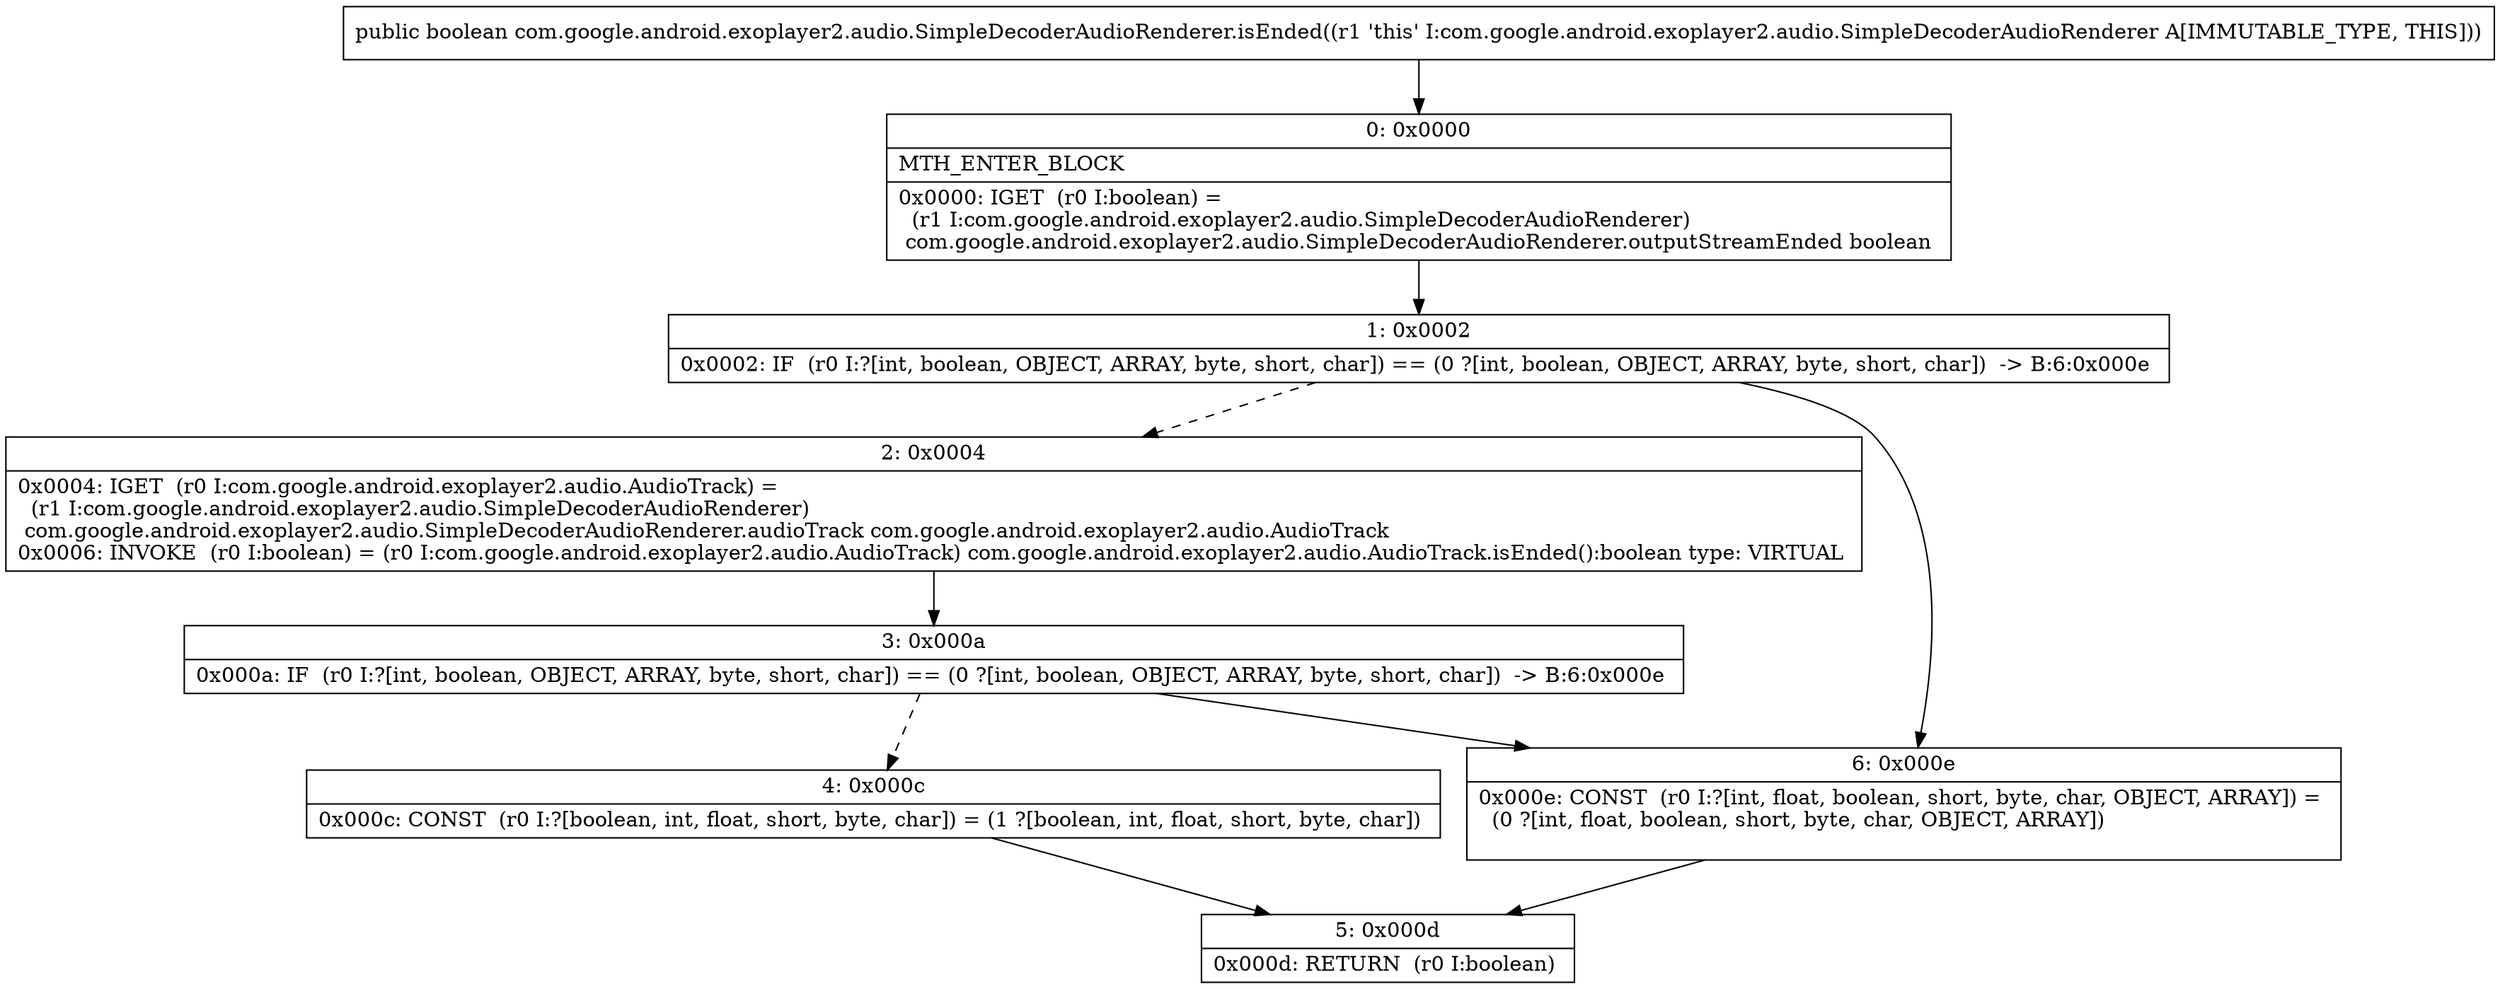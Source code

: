 digraph "CFG forcom.google.android.exoplayer2.audio.SimpleDecoderAudioRenderer.isEnded()Z" {
Node_0 [shape=record,label="{0\:\ 0x0000|MTH_ENTER_BLOCK\l|0x0000: IGET  (r0 I:boolean) = \l  (r1 I:com.google.android.exoplayer2.audio.SimpleDecoderAudioRenderer)\l com.google.android.exoplayer2.audio.SimpleDecoderAudioRenderer.outputStreamEnded boolean \l}"];
Node_1 [shape=record,label="{1\:\ 0x0002|0x0002: IF  (r0 I:?[int, boolean, OBJECT, ARRAY, byte, short, char]) == (0 ?[int, boolean, OBJECT, ARRAY, byte, short, char])  \-\> B:6:0x000e \l}"];
Node_2 [shape=record,label="{2\:\ 0x0004|0x0004: IGET  (r0 I:com.google.android.exoplayer2.audio.AudioTrack) = \l  (r1 I:com.google.android.exoplayer2.audio.SimpleDecoderAudioRenderer)\l com.google.android.exoplayer2.audio.SimpleDecoderAudioRenderer.audioTrack com.google.android.exoplayer2.audio.AudioTrack \l0x0006: INVOKE  (r0 I:boolean) = (r0 I:com.google.android.exoplayer2.audio.AudioTrack) com.google.android.exoplayer2.audio.AudioTrack.isEnded():boolean type: VIRTUAL \l}"];
Node_3 [shape=record,label="{3\:\ 0x000a|0x000a: IF  (r0 I:?[int, boolean, OBJECT, ARRAY, byte, short, char]) == (0 ?[int, boolean, OBJECT, ARRAY, byte, short, char])  \-\> B:6:0x000e \l}"];
Node_4 [shape=record,label="{4\:\ 0x000c|0x000c: CONST  (r0 I:?[boolean, int, float, short, byte, char]) = (1 ?[boolean, int, float, short, byte, char]) \l}"];
Node_5 [shape=record,label="{5\:\ 0x000d|0x000d: RETURN  (r0 I:boolean) \l}"];
Node_6 [shape=record,label="{6\:\ 0x000e|0x000e: CONST  (r0 I:?[int, float, boolean, short, byte, char, OBJECT, ARRAY]) = \l  (0 ?[int, float, boolean, short, byte, char, OBJECT, ARRAY])\l \l}"];
MethodNode[shape=record,label="{public boolean com.google.android.exoplayer2.audio.SimpleDecoderAudioRenderer.isEnded((r1 'this' I:com.google.android.exoplayer2.audio.SimpleDecoderAudioRenderer A[IMMUTABLE_TYPE, THIS])) }"];
MethodNode -> Node_0;
Node_0 -> Node_1;
Node_1 -> Node_2[style=dashed];
Node_1 -> Node_6;
Node_2 -> Node_3;
Node_3 -> Node_4[style=dashed];
Node_3 -> Node_6;
Node_4 -> Node_5;
Node_6 -> Node_5;
}

